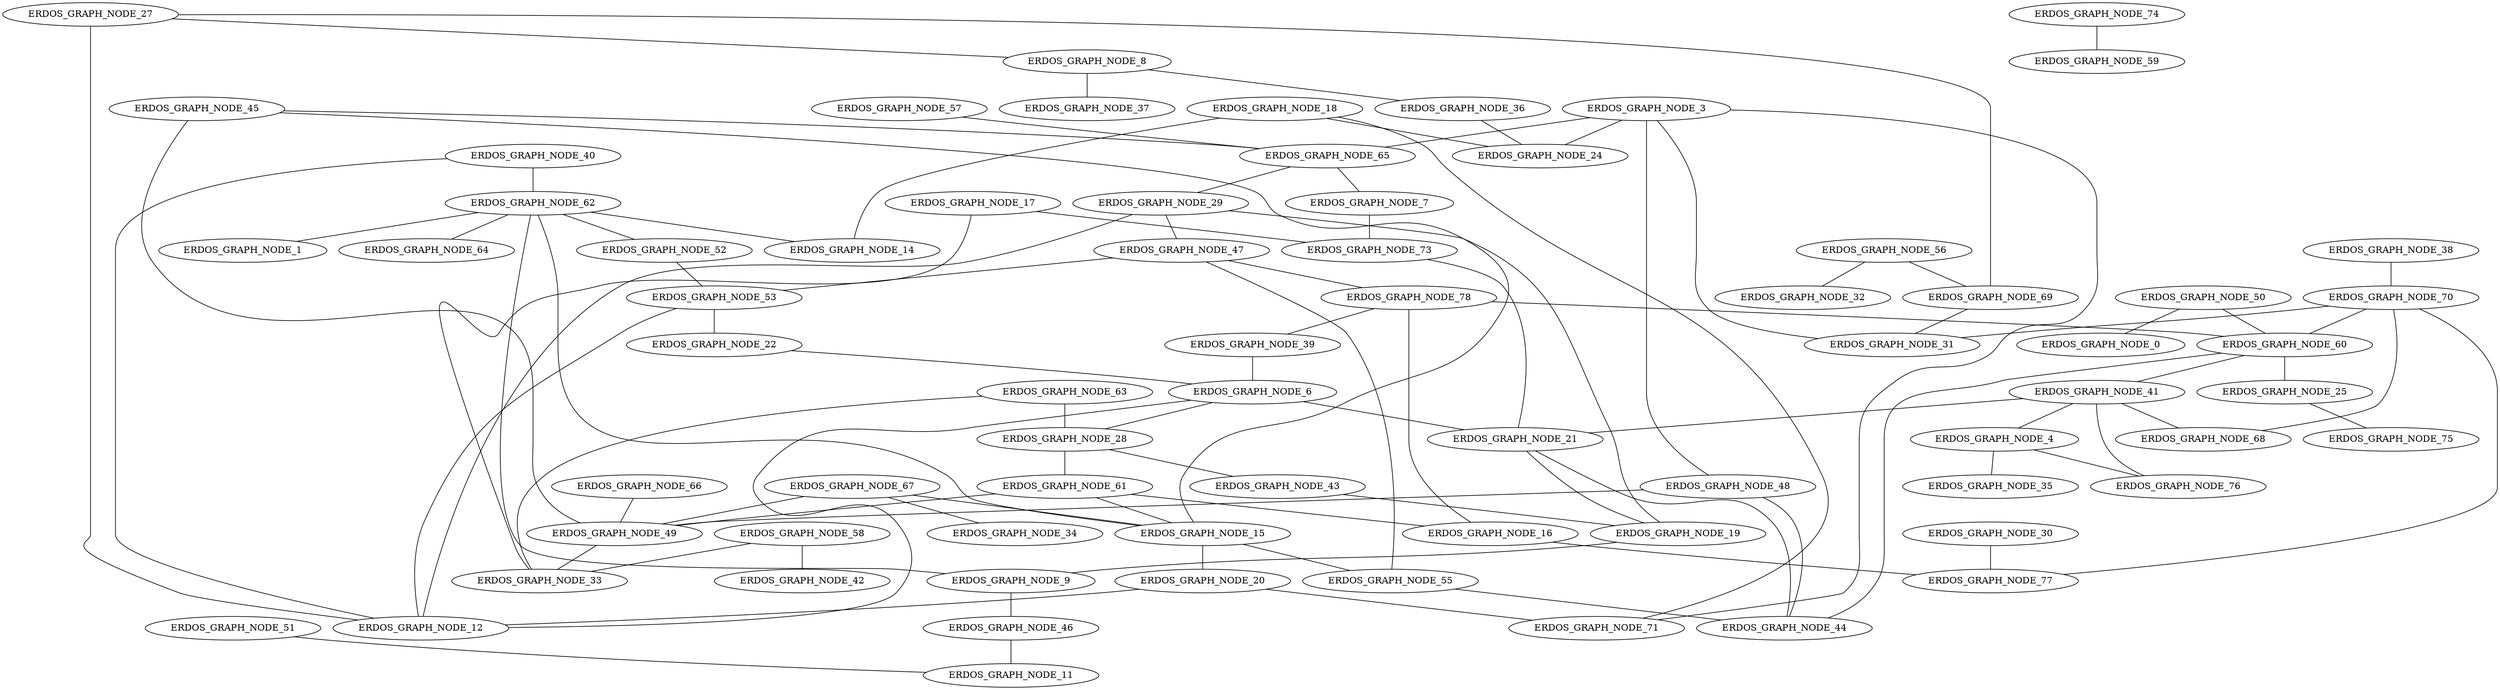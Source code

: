 graph ERDOS_GRAPH_KRUSKAL_INVERSE_SMALL{
ERDOS_GRAPH_NODE_62 -- ERDOS_GRAPH_NODE_52 [weight=19];
ERDOS_GRAPH_NODE_63 -- ERDOS_GRAPH_NODE_28 [weight=19];
ERDOS_GRAPH_NODE_16 -- ERDOS_GRAPH_NODE_77 [weight=19];
ERDOS_GRAPH_NODE_41 -- ERDOS_GRAPH_NODE_76 [weight=19];
ERDOS_GRAPH_NODE_40 -- ERDOS_GRAPH_NODE_62 [weight=19];
ERDOS_GRAPH_NODE_12 -- ERDOS_GRAPH_NODE_53 [weight=19];
ERDOS_GRAPH_NODE_65 -- ERDOS_GRAPH_NODE_7 [weight=19];
ERDOS_GRAPH_NODE_58 -- ERDOS_GRAPH_NODE_42 [weight=18];
ERDOS_GRAPH_NODE_25 -- ERDOS_GRAPH_NODE_75 [weight=18];
ERDOS_GRAPH_NODE_9 -- ERDOS_GRAPH_NODE_62 [weight=18];
ERDOS_GRAPH_NODE_63 -- ERDOS_GRAPH_NODE_33 [weight=18];
ERDOS_GRAPH_NODE_60 -- ERDOS_GRAPH_NODE_25 [weight=18];
ERDOS_GRAPH_NODE_3 -- ERDOS_GRAPH_NODE_24 [weight=18];
ERDOS_GRAPH_NODE_70 -- ERDOS_GRAPH_NODE_60 [weight=18];
ERDOS_GRAPH_NODE_67 -- ERDOS_GRAPH_NODE_49 [weight=17];
ERDOS_GRAPH_NODE_52 -- ERDOS_GRAPH_NODE_53 [weight=17];
ERDOS_GRAPH_NODE_66 -- ERDOS_GRAPH_NODE_49 [weight=17];
ERDOS_GRAPH_NODE_61 -- ERDOS_GRAPH_NODE_49 [weight=17];
ERDOS_GRAPH_NODE_67 -- ERDOS_GRAPH_NODE_34 [weight=17];
ERDOS_GRAPH_NODE_15 -- ERDOS_GRAPH_NODE_20 [weight=16];
ERDOS_GRAPH_NODE_46 -- ERDOS_GRAPH_NODE_11 [weight=16];
ERDOS_GRAPH_NODE_3 -- ERDOS_GRAPH_NODE_48 [weight=16];
ERDOS_GRAPH_NODE_69 -- ERDOS_GRAPH_NODE_31 [weight=16];
ERDOS_GRAPH_NODE_47 -- ERDOS_GRAPH_NODE_53 [weight=16];
ERDOS_GRAPH_NODE_3 -- ERDOS_GRAPH_NODE_31 [weight=16];
ERDOS_GRAPH_NODE_55 -- ERDOS_GRAPH_NODE_44 [weight=16];
ERDOS_GRAPH_NODE_9 -- ERDOS_GRAPH_NODE_46 [weight=15];
ERDOS_GRAPH_NODE_61 -- ERDOS_GRAPH_NODE_15 [weight=15];
ERDOS_GRAPH_NODE_53 -- ERDOS_GRAPH_NODE_22 [weight=15];
ERDOS_GRAPH_NODE_60 -- ERDOS_GRAPH_NODE_41 [weight=15];
ERDOS_GRAPH_NODE_8 -- ERDOS_GRAPH_NODE_37 [weight=15];
ERDOS_GRAPH_NODE_45 -- ERDOS_GRAPH_NODE_49 [weight=15];
ERDOS_GRAPH_NODE_74 -- ERDOS_GRAPH_NODE_59 [weight=15];
ERDOS_GRAPH_NODE_40 -- ERDOS_GRAPH_NODE_12 [weight=14];
ERDOS_GRAPH_NODE_28 -- ERDOS_GRAPH_NODE_43 [weight=14];
ERDOS_GRAPH_NODE_15 -- ERDOS_GRAPH_NODE_55 [weight=14];
ERDOS_GRAPH_NODE_47 -- ERDOS_GRAPH_NODE_55 [weight=14];
ERDOS_GRAPH_NODE_78 -- ERDOS_GRAPH_NODE_16 [weight=14];
ERDOS_GRAPH_NODE_21 -- ERDOS_GRAPH_NODE_19 [weight=13];
ERDOS_GRAPH_NODE_70 -- ERDOS_GRAPH_NODE_68 [weight=13];
ERDOS_GRAPH_NODE_20 -- ERDOS_GRAPH_NODE_71 [weight=13];
ERDOS_GRAPH_NODE_65 -- ERDOS_GRAPH_NODE_29 [weight=13];
ERDOS_GRAPH_NODE_48 -- ERDOS_GRAPH_NODE_44 [weight=12];
ERDOS_GRAPH_NODE_50 -- ERDOS_GRAPH_NODE_60 [weight=12];
ERDOS_GRAPH_NODE_62 -- ERDOS_GRAPH_NODE_1 [weight=12];
ERDOS_GRAPH_NODE_20 -- ERDOS_GRAPH_NODE_12 [weight=12];
ERDOS_GRAPH_NODE_17 -- ERDOS_GRAPH_NODE_73 [weight=11];
ERDOS_GRAPH_NODE_6 -- ERDOS_GRAPH_NODE_21 [weight=11];
ERDOS_GRAPH_NODE_67 -- ERDOS_GRAPH_NODE_15 [weight=11];
ERDOS_GRAPH_NODE_56 -- ERDOS_GRAPH_NODE_69 [weight=11];
ERDOS_GRAPH_NODE_48 -- ERDOS_GRAPH_NODE_49 [weight=11];
ERDOS_GRAPH_NODE_29 -- ERDOS_GRAPH_NODE_12 [weight=11];
ERDOS_GRAPH_NODE_3 -- ERDOS_GRAPH_NODE_71 [weight=11];
ERDOS_GRAPH_NODE_62 -- ERDOS_GRAPH_NODE_64 [weight=9];
ERDOS_GRAPH_NODE_78 -- ERDOS_GRAPH_NODE_60 [weight=9];
ERDOS_GRAPH_NODE_51 -- ERDOS_GRAPH_NODE_11 [weight=8];
ERDOS_GRAPH_NODE_38 -- ERDOS_GRAPH_NODE_70 [weight=8];
ERDOS_GRAPH_NODE_12 -- ERDOS_GRAPH_NODE_6 [weight=8];
ERDOS_GRAPH_NODE_62 -- ERDOS_GRAPH_NODE_15 [weight=8];
ERDOS_GRAPH_NODE_78 -- ERDOS_GRAPH_NODE_39 [weight=8];
ERDOS_GRAPH_NODE_39 -- ERDOS_GRAPH_NODE_6 [weight=8];
ERDOS_GRAPH_NODE_47 -- ERDOS_GRAPH_NODE_78 [weight=8];
ERDOS_GRAPH_NODE_36 -- ERDOS_GRAPH_NODE_24 [weight=7];
ERDOS_GRAPH_NODE_7 -- ERDOS_GRAPH_NODE_73 [weight=7];
ERDOS_GRAPH_NODE_45 -- ERDOS_GRAPH_NODE_15 [weight=6];
ERDOS_GRAPH_NODE_58 -- ERDOS_GRAPH_NODE_33 [weight=6];
ERDOS_GRAPH_NODE_56 -- ERDOS_GRAPH_NODE_32 [weight=6];
ERDOS_GRAPH_NODE_6 -- ERDOS_GRAPH_NODE_28 [weight=6];
ERDOS_GRAPH_NODE_3 -- ERDOS_GRAPH_NODE_65 [weight=6];
ERDOS_GRAPH_NODE_27 -- ERDOS_GRAPH_NODE_12 [weight=6];
ERDOS_GRAPH_NODE_49 -- ERDOS_GRAPH_NODE_33 [weight=5];
ERDOS_GRAPH_NODE_4 -- ERDOS_GRAPH_NODE_35 [weight=5];
ERDOS_GRAPH_NODE_70 -- ERDOS_GRAPH_NODE_31 [weight=5];
ERDOS_GRAPH_NODE_60 -- ERDOS_GRAPH_NODE_44 [weight=5];
ERDOS_GRAPH_NODE_27 -- ERDOS_GRAPH_NODE_69 [weight=4];
ERDOS_GRAPH_NODE_41 -- ERDOS_GRAPH_NODE_21 [weight=4];
ERDOS_GRAPH_NODE_41 -- ERDOS_GRAPH_NODE_4 [weight=4];
ERDOS_GRAPH_NODE_61 -- ERDOS_GRAPH_NODE_16 [weight=4];
ERDOS_GRAPH_NODE_29 -- ERDOS_GRAPH_NODE_19 [weight=4];
ERDOS_GRAPH_NODE_21 -- ERDOS_GRAPH_NODE_44 [weight=4];
ERDOS_GRAPH_NODE_43 -- ERDOS_GRAPH_NODE_19 [weight=4];
ERDOS_GRAPH_NODE_8 -- ERDOS_GRAPH_NODE_36 [weight=4];
ERDOS_GRAPH_NODE_29 -- ERDOS_GRAPH_NODE_47 [weight=4];
ERDOS_GRAPH_NODE_4 -- ERDOS_GRAPH_NODE_76 [weight=4];
ERDOS_GRAPH_NODE_28 -- ERDOS_GRAPH_NODE_61 [weight=3];
ERDOS_GRAPH_NODE_30 -- ERDOS_GRAPH_NODE_77 [weight=3];
ERDOS_GRAPH_NODE_18 -- ERDOS_GRAPH_NODE_71 [weight=3];
ERDOS_GRAPH_NODE_19 -- ERDOS_GRAPH_NODE_9 [weight=3];
ERDOS_GRAPH_NODE_73 -- ERDOS_GRAPH_NODE_21 [weight=3];
ERDOS_GRAPH_NODE_45 -- ERDOS_GRAPH_NODE_65 [weight=3];
ERDOS_GRAPH_NODE_17 -- ERDOS_GRAPH_NODE_33 [weight=2];
ERDOS_GRAPH_NODE_22 -- ERDOS_GRAPH_NODE_6 [weight=2];
ERDOS_GRAPH_NODE_62 -- ERDOS_GRAPH_NODE_14 [weight=2];
ERDOS_GRAPH_NODE_18 -- ERDOS_GRAPH_NODE_14 [weight=2];
ERDOS_GRAPH_NODE_50 -- ERDOS_GRAPH_NODE_0 [weight=2];
ERDOS_GRAPH_NODE_57 -- ERDOS_GRAPH_NODE_65 [weight=2];
ERDOS_GRAPH_NODE_27 -- ERDOS_GRAPH_NODE_8 [weight=1];
ERDOS_GRAPH_NODE_70 -- ERDOS_GRAPH_NODE_77 [weight=1];
ERDOS_GRAPH_NODE_41 -- ERDOS_GRAPH_NODE_68 [weight=1];
ERDOS_GRAPH_NODE_18 -- ERDOS_GRAPH_NODE_24 [weight=1];
}
